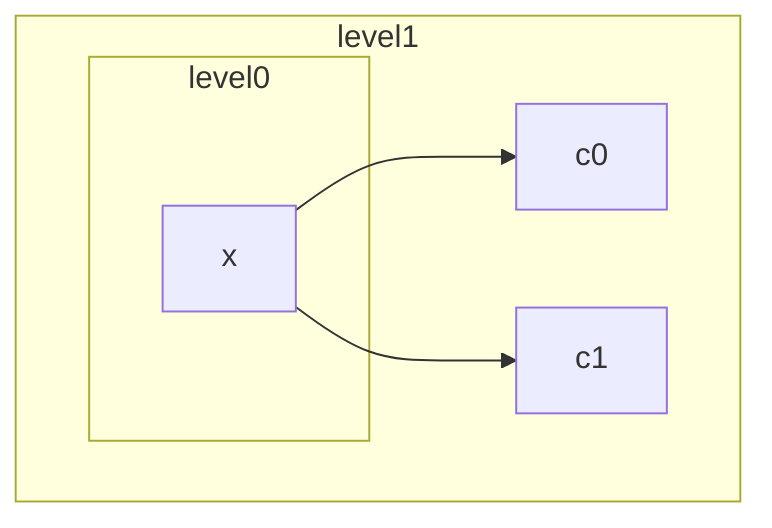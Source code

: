 flowchart TD
  subgraph level1_90["level1"]
    c0_86["c0"]
    c1_87["c1"]
    subgraph level0_92["level0"]
      x_85["x"]
    end
  end

  x_85 --> c0_86;
  x_85 --> c1_87;

  classDef highlight fill:#FFFFAA,stroke:#333;